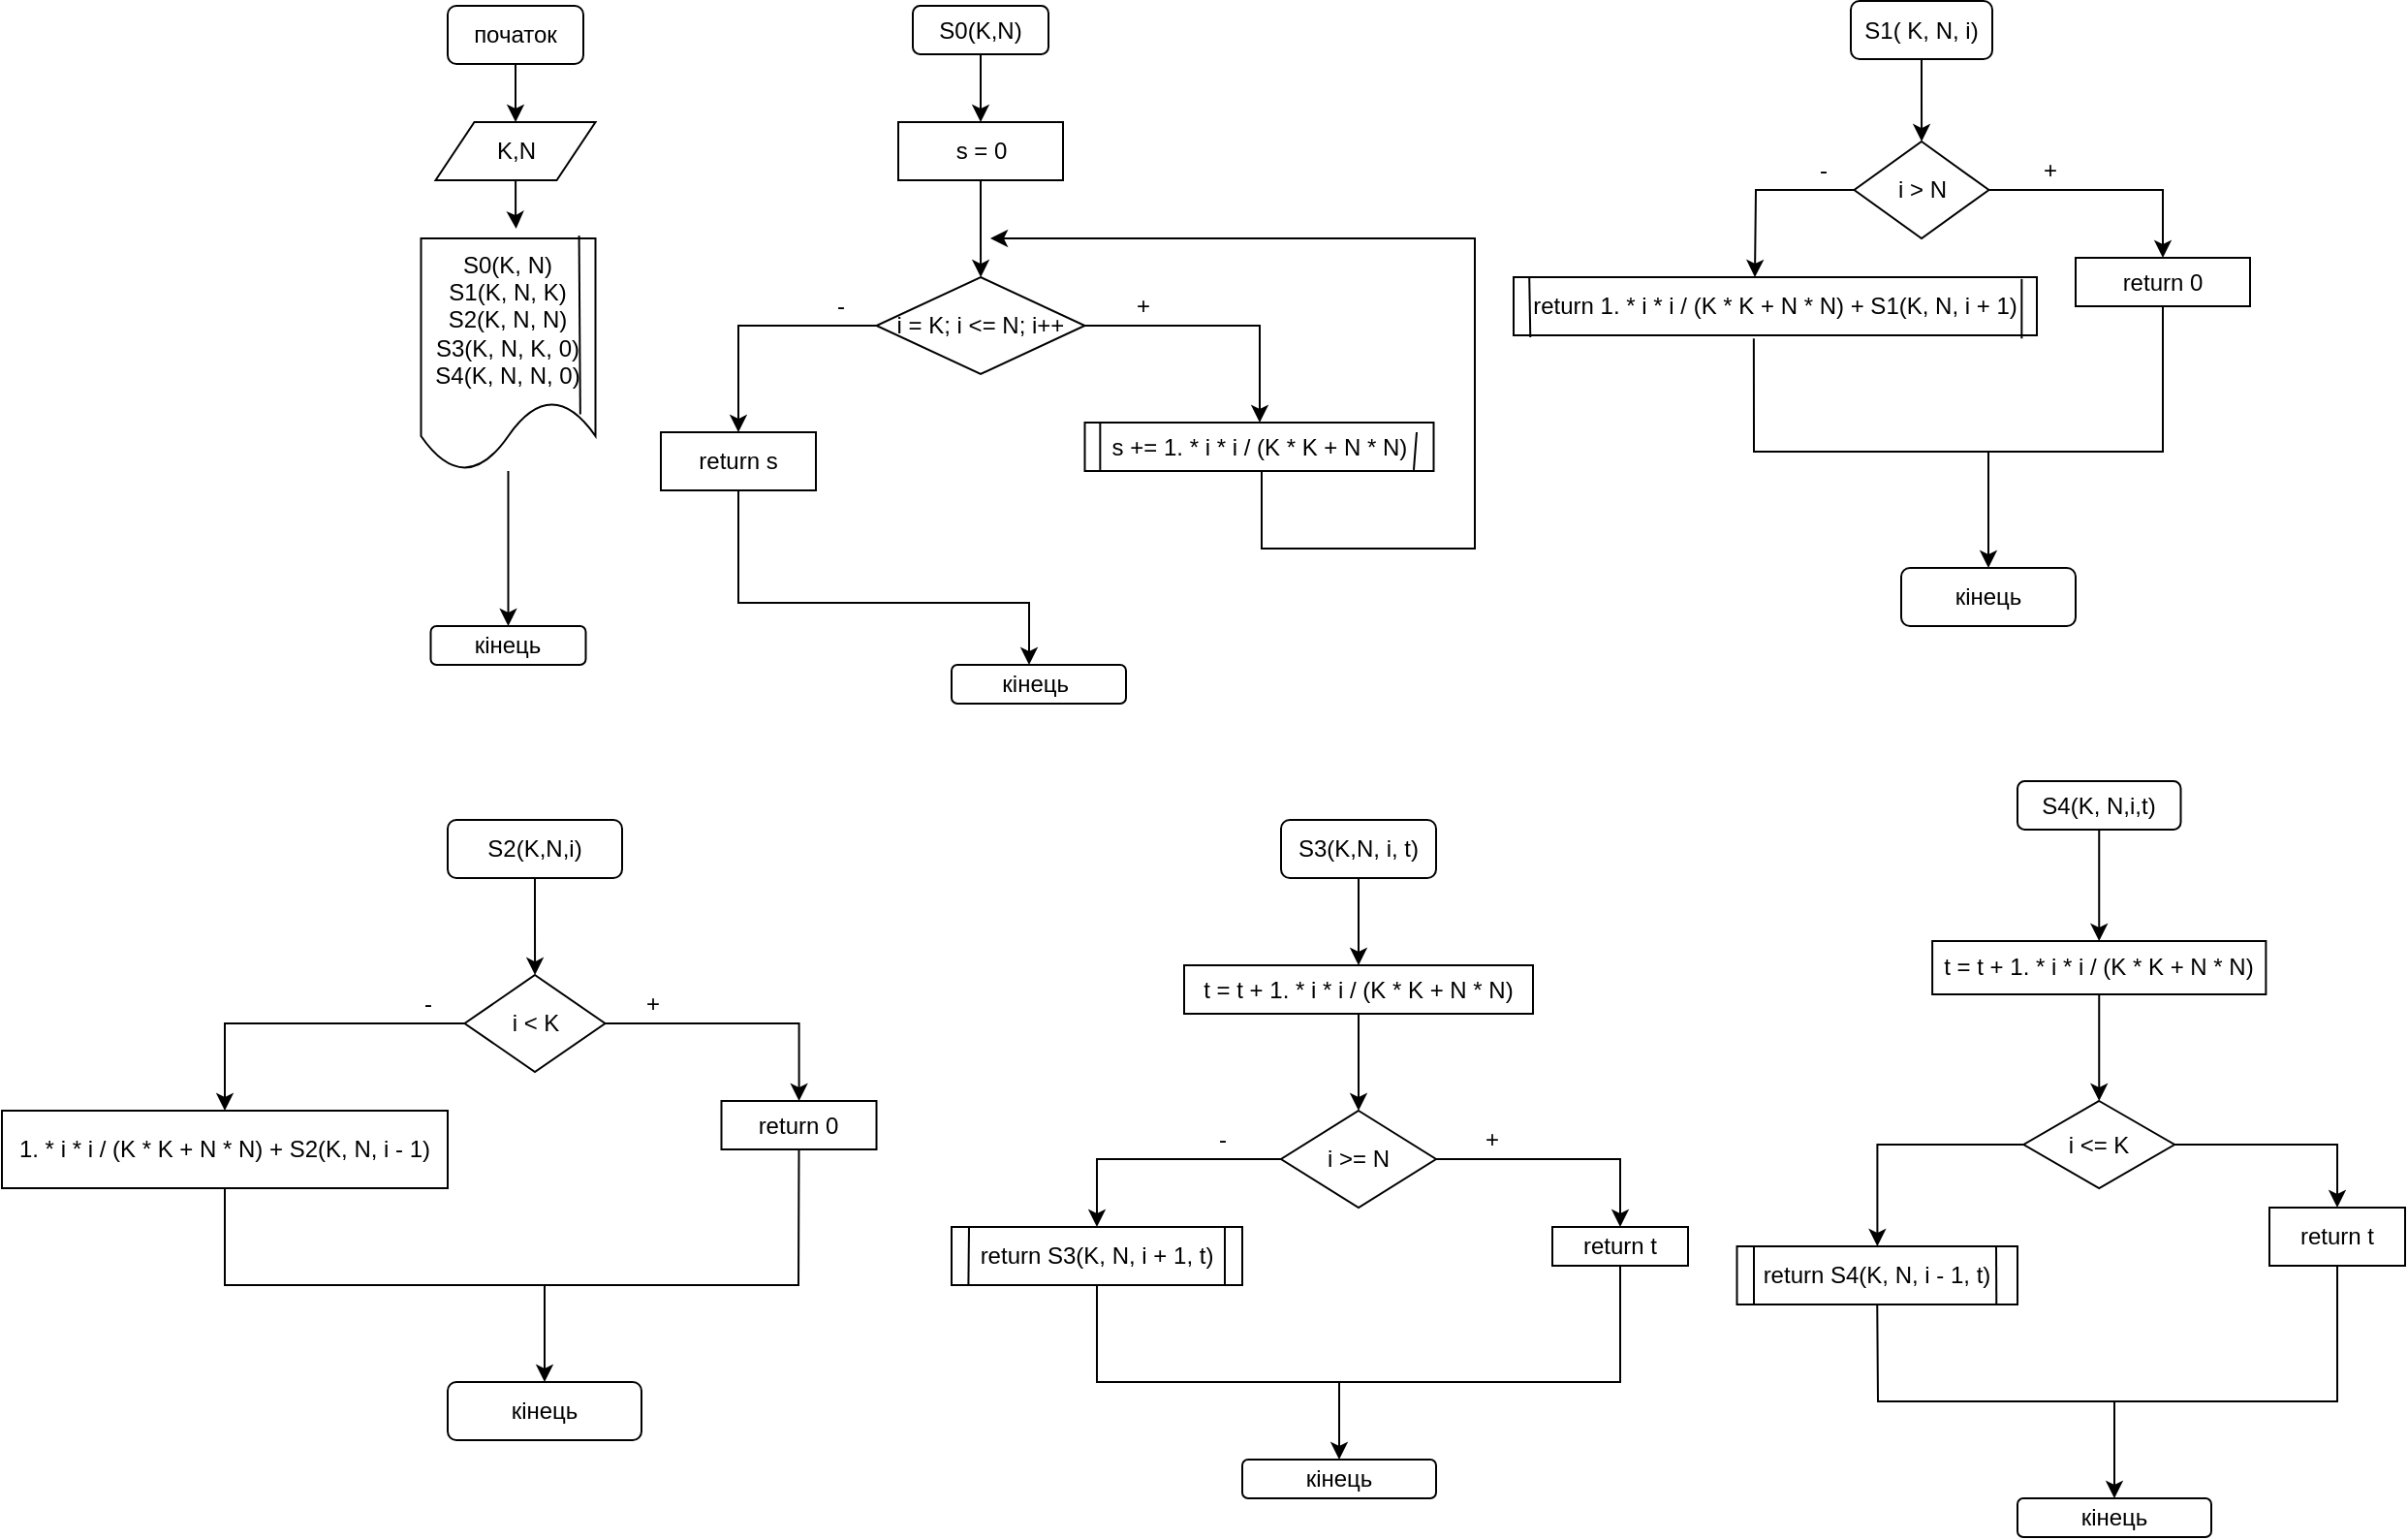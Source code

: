 <mxfile version="20.7.4" type="github" pages="3">
  <diagram id="E4SFxXtjsCR0uw2tz9by" name="Страница 1">
    <mxGraphModel dx="1570" dy="398" grid="1" gridSize="10" guides="1" tooltips="1" connect="1" arrows="1" fold="1" page="1" pageScale="1" pageWidth="827" pageHeight="1169" math="0" shadow="0">
      <root>
        <mxCell id="0" />
        <mxCell id="1" parent="0" />
        <mxCell id="hlvaKTbsxMdcqmve-DjB-3" style="edgeStyle=orthogonalEdgeStyle;rounded=0;orthogonalLoop=1;jettySize=auto;html=1;" edge="1" parent="1" source="hlvaKTbsxMdcqmve-DjB-1" target="hlvaKTbsxMdcqmve-DjB-4">
          <mxGeometry relative="1" as="geometry">
            <mxPoint x="65" y="85" as="targetPoint" />
          </mxGeometry>
        </mxCell>
        <mxCell id="hlvaKTbsxMdcqmve-DjB-1" value="початок" style="rounded=1;whiteSpace=wrap;html=1;fillColor=#FFFFFF;" vertex="1" parent="1">
          <mxGeometry x="30" y="20" width="70" height="30" as="geometry" />
        </mxCell>
        <mxCell id="hlvaKTbsxMdcqmve-DjB-6" style="edgeStyle=orthogonalEdgeStyle;rounded=0;orthogonalLoop=1;jettySize=auto;html=1;" edge="1" parent="1" source="hlvaKTbsxMdcqmve-DjB-4">
          <mxGeometry relative="1" as="geometry">
            <mxPoint x="65.3" y="135" as="targetPoint" />
          </mxGeometry>
        </mxCell>
        <mxCell id="hlvaKTbsxMdcqmve-DjB-4" value="K,N" style="shape=parallelogram;perimeter=parallelogramPerimeter;whiteSpace=wrap;html=1;fixedSize=1;fillColor=#FFFFFF;" vertex="1" parent="1">
          <mxGeometry x="23.75" y="80" width="82.5" height="30" as="geometry" />
        </mxCell>
        <mxCell id="ICrf1eRvD6zCOD1lZg-9-8" style="edgeStyle=orthogonalEdgeStyle;rounded=0;orthogonalLoop=1;jettySize=auto;html=1;" edge="1" parent="1" source="ICrf1eRvD6zCOD1lZg-9-2" target="ICrf1eRvD6zCOD1lZg-9-9">
          <mxGeometry relative="1" as="geometry">
            <mxPoint x="61" y="320" as="targetPoint" />
          </mxGeometry>
        </mxCell>
        <mxCell id="ICrf1eRvD6zCOD1lZg-9-2" value="S0(K, N)&lt;br&gt;S1(K, N, K)&lt;br&gt;S2(K, N, N)&lt;br&gt;S3(K, N, K, 0)&lt;br&gt;S4(K, N, N, 0)" style="shape=document;whiteSpace=wrap;html=1;boundedLbl=1;fillColor=#FFFFFF;" vertex="1" parent="1">
          <mxGeometry x="16.25" y="140" width="90" height="120" as="geometry" />
        </mxCell>
        <mxCell id="ICrf1eRvD6zCOD1lZg-9-3" value="" style="endArrow=none;html=1;rounded=0;entryX=0.906;entryY=-0.012;entryDx=0;entryDy=0;entryPerimeter=0;exitX=0.913;exitY=0.756;exitDx=0;exitDy=0;exitPerimeter=0;" edge="1" parent="1" source="ICrf1eRvD6zCOD1lZg-9-2" target="ICrf1eRvD6zCOD1lZg-9-2">
          <mxGeometry width="50" height="50" relative="1" as="geometry">
            <mxPoint x="230" y="190" as="sourcePoint" />
            <mxPoint x="280" y="140" as="targetPoint" />
          </mxGeometry>
        </mxCell>
        <mxCell id="ICrf1eRvD6zCOD1lZg-9-9" value="кінець" style="rounded=1;whiteSpace=wrap;html=1;fillColor=#FFFFFF;" vertex="1" parent="1">
          <mxGeometry x="21.25" y="340" width="80" height="20" as="geometry" />
        </mxCell>
        <mxCell id="ICrf1eRvD6zCOD1lZg-9-12" style="edgeStyle=orthogonalEdgeStyle;rounded=0;orthogonalLoop=1;jettySize=auto;html=1;" edge="1" parent="1" source="ICrf1eRvD6zCOD1lZg-9-10" target="ICrf1eRvD6zCOD1lZg-9-13">
          <mxGeometry relative="1" as="geometry">
            <mxPoint x="305" y="88" as="targetPoint" />
          </mxGeometry>
        </mxCell>
        <mxCell id="ICrf1eRvD6zCOD1lZg-9-10" value="S0(K,N)" style="rounded=1;whiteSpace=wrap;html=1;fillColor=#FFFFFF;" vertex="1" parent="1">
          <mxGeometry x="270" y="20" width="70" height="25" as="geometry" />
        </mxCell>
        <mxCell id="ICrf1eRvD6zCOD1lZg-9-15" style="edgeStyle=orthogonalEdgeStyle;rounded=0;orthogonalLoop=1;jettySize=auto;html=1;" edge="1" parent="1" source="ICrf1eRvD6zCOD1lZg-9-13" target="ICrf1eRvD6zCOD1lZg-9-16">
          <mxGeometry relative="1" as="geometry">
            <mxPoint x="305.5" y="155" as="targetPoint" />
          </mxGeometry>
        </mxCell>
        <mxCell id="ICrf1eRvD6zCOD1lZg-9-13" value="s = 0" style="rounded=0;whiteSpace=wrap;html=1;fillColor=#FFFFFF;" vertex="1" parent="1">
          <mxGeometry x="262.5" y="80" width="85" height="30" as="geometry" />
        </mxCell>
        <mxCell id="ICrf1eRvD6zCOD1lZg-9-18" style="edgeStyle=orthogonalEdgeStyle;rounded=0;orthogonalLoop=1;jettySize=auto;html=1;" edge="1" parent="1" source="ICrf1eRvD6zCOD1lZg-9-16" target="ICrf1eRvD6zCOD1lZg-9-22">
          <mxGeometry relative="1" as="geometry">
            <mxPoint x="480" y="210" as="targetPoint" />
            <Array as="points">
              <mxPoint x="449" y="185" />
            </Array>
          </mxGeometry>
        </mxCell>
        <mxCell id="ICrf1eRvD6zCOD1lZg-9-20" style="edgeStyle=orthogonalEdgeStyle;rounded=0;orthogonalLoop=1;jettySize=auto;html=1;" edge="1" parent="1" source="ICrf1eRvD6zCOD1lZg-9-16" target="ICrf1eRvD6zCOD1lZg-9-21">
          <mxGeometry relative="1" as="geometry">
            <mxPoint x="179.8" y="225.023" as="targetPoint" />
          </mxGeometry>
        </mxCell>
        <mxCell id="ICrf1eRvD6zCOD1lZg-9-16" value="i = K; i &amp;lt;= N; i++" style="rhombus;whiteSpace=wrap;html=1;fillColor=#FFFFFF;" vertex="1" parent="1">
          <mxGeometry x="251.25" y="160" width="107.5" height="50" as="geometry" />
        </mxCell>
        <mxCell id="ICrf1eRvD6zCOD1lZg-9-26" style="edgeStyle=orthogonalEdgeStyle;rounded=0;orthogonalLoop=1;jettySize=auto;html=1;" edge="1" parent="1" source="ICrf1eRvD6zCOD1lZg-9-21" target="ICrf1eRvD6zCOD1lZg-9-29">
          <mxGeometry relative="1" as="geometry">
            <mxPoint x="330" y="370" as="targetPoint" />
            <Array as="points">
              <mxPoint x="180" y="328" />
              <mxPoint x="330" y="328" />
            </Array>
          </mxGeometry>
        </mxCell>
        <mxCell id="ICrf1eRvD6zCOD1lZg-9-21" value="return s" style="rounded=0;whiteSpace=wrap;html=1;fillColor=#FFFFFF;" vertex="1" parent="1">
          <mxGeometry x="140" y="240" width="80" height="30" as="geometry" />
        </mxCell>
        <mxCell id="ICrf1eRvD6zCOD1lZg-9-24" style="edgeStyle=orthogonalEdgeStyle;rounded=0;orthogonalLoop=1;jettySize=auto;html=1;" edge="1" parent="1" source="ICrf1eRvD6zCOD1lZg-9-22">
          <mxGeometry relative="1" as="geometry">
            <mxPoint x="310" y="140" as="targetPoint" />
            <Array as="points">
              <mxPoint x="450" y="300" />
              <mxPoint x="560" y="300" />
              <mxPoint x="560" y="140" />
            </Array>
          </mxGeometry>
        </mxCell>
        <mxCell id="ICrf1eRvD6zCOD1lZg-9-22" value="s += 1. * i * i / (K * K + N * N)" style="rounded=0;whiteSpace=wrap;html=1;fillColor=#FFFFFF;" vertex="1" parent="1">
          <mxGeometry x="358.75" y="235" width="180" height="25" as="geometry" />
        </mxCell>
        <mxCell id="ICrf1eRvD6zCOD1lZg-9-27" value="+" style="text;html=1;strokeColor=none;fillColor=none;align=center;verticalAlign=middle;whiteSpace=wrap;rounded=0;" vertex="1" parent="1">
          <mxGeometry x="359" y="160" width="60" height="30" as="geometry" />
        </mxCell>
        <mxCell id="ICrf1eRvD6zCOD1lZg-9-28" value="-" style="text;html=1;strokeColor=none;fillColor=none;align=center;verticalAlign=middle;whiteSpace=wrap;rounded=0;" vertex="1" parent="1">
          <mxGeometry x="203" y="160" width="60" height="30" as="geometry" />
        </mxCell>
        <mxCell id="ICrf1eRvD6zCOD1lZg-9-29" value="кінець&amp;nbsp;" style="rounded=1;whiteSpace=wrap;html=1;fillColor=#FFFFFF;" vertex="1" parent="1">
          <mxGeometry x="290" y="360" width="90" height="20" as="geometry" />
        </mxCell>
        <mxCell id="ICrf1eRvD6zCOD1lZg-9-32" style="edgeStyle=orthogonalEdgeStyle;rounded=0;orthogonalLoop=1;jettySize=auto;html=1;" edge="1" parent="1" source="ICrf1eRvD6zCOD1lZg-9-30" target="ICrf1eRvD6zCOD1lZg-9-33">
          <mxGeometry relative="1" as="geometry">
            <mxPoint x="790.5" y="85" as="targetPoint" />
          </mxGeometry>
        </mxCell>
        <mxCell id="ICrf1eRvD6zCOD1lZg-9-30" value="S1( K, N, i)" style="rounded=1;whiteSpace=wrap;html=1;fillColor=#FFFFFF;" vertex="1" parent="1">
          <mxGeometry x="754" y="17.5" width="73" height="30" as="geometry" />
        </mxCell>
        <mxCell id="ICrf1eRvD6zCOD1lZg-9-35" style="edgeStyle=orthogonalEdgeStyle;rounded=0;orthogonalLoop=1;jettySize=auto;html=1;" edge="1" parent="1" source="ICrf1eRvD6zCOD1lZg-9-33" target="ICrf1eRvD6zCOD1lZg-9-36">
          <mxGeometry relative="1" as="geometry">
            <mxPoint x="909.8" y="145.036" as="targetPoint" />
          </mxGeometry>
        </mxCell>
        <mxCell id="ICrf1eRvD6zCOD1lZg-9-39" style="edgeStyle=orthogonalEdgeStyle;rounded=0;orthogonalLoop=1;jettySize=auto;html=1;" edge="1" parent="1" source="ICrf1eRvD6zCOD1lZg-9-33">
          <mxGeometry relative="1" as="geometry">
            <mxPoint x="704.5" y="160" as="targetPoint" />
          </mxGeometry>
        </mxCell>
        <mxCell id="ICrf1eRvD6zCOD1lZg-9-33" value="i &amp;gt; N" style="rhombus;whiteSpace=wrap;html=1;fillColor=#FFFFFF;" vertex="1" parent="1">
          <mxGeometry x="755.75" y="90" width="69.5" height="50" as="geometry" />
        </mxCell>
        <mxCell id="ICrf1eRvD6zCOD1lZg-9-36" value="return 0" style="rounded=0;whiteSpace=wrap;html=1;fillColor=#FFFFFF;" vertex="1" parent="1">
          <mxGeometry x="870" y="150" width="90" height="25" as="geometry" />
        </mxCell>
        <mxCell id="ICrf1eRvD6zCOD1lZg-9-37" value="+" style="text;html=1;strokeColor=none;fillColor=none;align=center;verticalAlign=middle;whiteSpace=wrap;rounded=0;" vertex="1" parent="1">
          <mxGeometry x="827" y="90" width="60" height="30" as="geometry" />
        </mxCell>
        <mxCell id="ICrf1eRvD6zCOD1lZg-9-40" value="" style="endArrow=none;html=1;rounded=0;exitX=0.044;exitY=0.979;exitDx=0;exitDy=0;exitPerimeter=0;entryX=0.044;entryY=-0.019;entryDx=0;entryDy=0;entryPerimeter=0;" edge="1" parent="1" source="ICrf1eRvD6zCOD1lZg-9-22" target="ICrf1eRvD6zCOD1lZg-9-22">
          <mxGeometry width="50" height="50" relative="1" as="geometry">
            <mxPoint x="380" y="240" as="sourcePoint" />
            <mxPoint x="430" y="190" as="targetPoint" />
          </mxGeometry>
        </mxCell>
        <mxCell id="ICrf1eRvD6zCOD1lZg-9-41" value="" style="endArrow=none;html=1;rounded=0;exitX=0.943;exitY=0.979;exitDx=0;exitDy=0;exitPerimeter=0;" edge="1" parent="1" source="ICrf1eRvD6zCOD1lZg-9-22">
          <mxGeometry width="50" height="50" relative="1" as="geometry">
            <mxPoint x="380" y="240" as="sourcePoint" />
            <mxPoint x="530" y="240" as="targetPoint" />
          </mxGeometry>
        </mxCell>
        <mxCell id="ICrf1eRvD6zCOD1lZg-9-42" value="return 1. * i * i / (K * K + N * N) + S1(K, N, i + 1)" style="rounded=0;whiteSpace=wrap;html=1;fillColor=#FFFFFF;" vertex="1" parent="1">
          <mxGeometry x="580" y="160" width="270" height="30" as="geometry" />
        </mxCell>
        <mxCell id="ICrf1eRvD6zCOD1lZg-9-43" value="" style="endArrow=none;html=1;rounded=0;entryX=0.971;entryY=0.031;entryDx=0;entryDy=0;entryPerimeter=0;exitX=0.971;exitY=1.055;exitDx=0;exitDy=0;exitPerimeter=0;" edge="1" parent="1" source="ICrf1eRvD6zCOD1lZg-9-42" target="ICrf1eRvD6zCOD1lZg-9-42">
          <mxGeometry width="50" height="50" relative="1" as="geometry">
            <mxPoint x="820" y="230" as="sourcePoint" />
            <mxPoint x="870" y="180" as="targetPoint" />
          </mxGeometry>
        </mxCell>
        <mxCell id="ICrf1eRvD6zCOD1lZg-9-44" value="" style="endArrow=none;html=1;rounded=0;entryX=0.032;entryY=1.033;entryDx=0;entryDy=0;entryPerimeter=0;exitX=0.03;exitY=-0.012;exitDx=0;exitDy=0;exitPerimeter=0;" edge="1" parent="1" source="ICrf1eRvD6zCOD1lZg-9-42" target="ICrf1eRvD6zCOD1lZg-9-42">
          <mxGeometry width="50" height="50" relative="1" as="geometry">
            <mxPoint x="820" y="230" as="sourcePoint" />
            <mxPoint x="870" y="180" as="targetPoint" />
          </mxGeometry>
        </mxCell>
        <mxCell id="ICrf1eRvD6zCOD1lZg-9-45" value="-" style="text;html=1;strokeColor=none;fillColor=none;align=center;verticalAlign=middle;whiteSpace=wrap;rounded=0;" vertex="1" parent="1">
          <mxGeometry x="710" y="90" width="60" height="30" as="geometry" />
        </mxCell>
        <mxCell id="ICrf1eRvD6zCOD1lZg-9-48" value="" style="endArrow=none;html=1;rounded=0;exitX=0.459;exitY=1.055;exitDx=0;exitDy=0;exitPerimeter=0;entryX=0.5;entryY=1;entryDx=0;entryDy=0;" edge="1" parent="1" source="ICrf1eRvD6zCOD1lZg-9-42" target="ICrf1eRvD6zCOD1lZg-9-36">
          <mxGeometry width="50" height="50" relative="1" as="geometry">
            <mxPoint x="820" y="230" as="sourcePoint" />
            <mxPoint x="870" y="180" as="targetPoint" />
            <Array as="points">
              <mxPoint x="704" y="250" />
              <mxPoint x="915" y="250" />
            </Array>
          </mxGeometry>
        </mxCell>
        <mxCell id="ICrf1eRvD6zCOD1lZg-9-49" value="" style="endArrow=classic;html=1;rounded=0;" edge="1" parent="1" target="ICrf1eRvD6zCOD1lZg-9-50">
          <mxGeometry width="50" height="50" relative="1" as="geometry">
            <mxPoint x="825" y="250" as="sourcePoint" />
            <mxPoint x="810" y="290" as="targetPoint" />
          </mxGeometry>
        </mxCell>
        <mxCell id="ICrf1eRvD6zCOD1lZg-9-50" value="кінець" style="rounded=1;whiteSpace=wrap;html=1;fillColor=#FFFFFF;" vertex="1" parent="1">
          <mxGeometry x="780" y="310" width="90" height="30" as="geometry" />
        </mxCell>
        <mxCell id="ICrf1eRvD6zCOD1lZg-9-51" style="edgeStyle=orthogonalEdgeStyle;rounded=0;orthogonalLoop=1;jettySize=auto;html=1;exitX=0.5;exitY=1;exitDx=0;exitDy=0;" edge="1" parent="1" source="ICrf1eRvD6zCOD1lZg-9-50" target="ICrf1eRvD6zCOD1lZg-9-50">
          <mxGeometry relative="1" as="geometry" />
        </mxCell>
        <mxCell id="ICrf1eRvD6zCOD1lZg-9-54" style="edgeStyle=orthogonalEdgeStyle;rounded=0;orthogonalLoop=1;jettySize=auto;html=1;" edge="1" parent="1" source="ICrf1eRvD6zCOD1lZg-9-52" target="ICrf1eRvD6zCOD1lZg-9-56">
          <mxGeometry relative="1" as="geometry">
            <mxPoint x="75" y="525" as="targetPoint" />
          </mxGeometry>
        </mxCell>
        <mxCell id="ICrf1eRvD6zCOD1lZg-9-52" value="S2(K,N,i)" style="rounded=1;whiteSpace=wrap;html=1;fillColor=#FFFFFF;" vertex="1" parent="1">
          <mxGeometry x="30" y="440" width="90" height="30" as="geometry" />
        </mxCell>
        <mxCell id="ICrf1eRvD6zCOD1lZg-9-58" style="edgeStyle=orthogonalEdgeStyle;rounded=0;orthogonalLoop=1;jettySize=auto;html=1;" edge="1" parent="1" source="ICrf1eRvD6zCOD1lZg-9-56" target="ICrf1eRvD6zCOD1lZg-9-59">
          <mxGeometry relative="1" as="geometry">
            <mxPoint x="215.1" y="590.069" as="targetPoint" />
          </mxGeometry>
        </mxCell>
        <mxCell id="ICrf1eRvD6zCOD1lZg-9-62" style="edgeStyle=orthogonalEdgeStyle;rounded=0;orthogonalLoop=1;jettySize=auto;html=1;" edge="1" parent="1" source="ICrf1eRvD6zCOD1lZg-9-56" target="ICrf1eRvD6zCOD1lZg-9-63">
          <mxGeometry relative="1" as="geometry">
            <mxPoint x="-3.5" y="590" as="targetPoint" />
          </mxGeometry>
        </mxCell>
        <mxCell id="ICrf1eRvD6zCOD1lZg-9-56" value="i &amp;lt; K" style="rhombus;whiteSpace=wrap;html=1;fillColor=#FFFFFF;" vertex="1" parent="1">
          <mxGeometry x="38.75" y="520" width="72.5" height="50" as="geometry" />
        </mxCell>
        <mxCell id="ICrf1eRvD6zCOD1lZg-9-59" value="return 0" style="rounded=0;whiteSpace=wrap;html=1;fillColor=#FFFFFF;" vertex="1" parent="1">
          <mxGeometry x="171.25" y="585" width="80" height="25" as="geometry" />
        </mxCell>
        <mxCell id="ICrf1eRvD6zCOD1lZg-9-60" value="+" style="text;html=1;strokeColor=none;fillColor=none;align=center;verticalAlign=middle;whiteSpace=wrap;rounded=0;" vertex="1" parent="1">
          <mxGeometry x="106" y="520" width="60" height="30" as="geometry" />
        </mxCell>
        <mxCell id="ICrf1eRvD6zCOD1lZg-9-63" value="1. * i * i / (K * K + N * N) + S2(K, N, i - 1)" style="rounded=0;whiteSpace=wrap;html=1;fillColor=#FFFFFF;" vertex="1" parent="1">
          <mxGeometry x="-200" y="590" width="230" height="40" as="geometry" />
        </mxCell>
        <mxCell id="ICrf1eRvD6zCOD1lZg-9-64" value="-" style="text;html=1;strokeColor=none;fillColor=none;align=center;verticalAlign=middle;whiteSpace=wrap;rounded=0;" vertex="1" parent="1">
          <mxGeometry x="-10" y="520" width="60" height="30" as="geometry" />
        </mxCell>
        <mxCell id="ICrf1eRvD6zCOD1lZg-9-68" value="" style="endArrow=none;html=1;rounded=0;exitX=0.5;exitY=1;exitDx=0;exitDy=0;entryX=0.5;entryY=1;entryDx=0;entryDy=0;" edge="1" parent="1" source="ICrf1eRvD6zCOD1lZg-9-63" target="ICrf1eRvD6zCOD1lZg-9-59">
          <mxGeometry width="50" height="50" relative="1" as="geometry">
            <mxPoint y="670" as="sourcePoint" />
            <mxPoint x="50" y="620" as="targetPoint" />
            <Array as="points">
              <mxPoint x="-85" y="680" />
              <mxPoint x="211" y="680" />
            </Array>
          </mxGeometry>
        </mxCell>
        <mxCell id="ICrf1eRvD6zCOD1lZg-9-69" value="" style="endArrow=classic;html=1;rounded=0;" edge="1" parent="1" target="ICrf1eRvD6zCOD1lZg-9-70">
          <mxGeometry width="50" height="50" relative="1" as="geometry">
            <mxPoint x="80" y="680" as="sourcePoint" />
            <mxPoint x="80" y="730" as="targetPoint" />
          </mxGeometry>
        </mxCell>
        <mxCell id="ICrf1eRvD6zCOD1lZg-9-70" value="кінець" style="rounded=1;whiteSpace=wrap;html=1;fillColor=#FFFFFF;" vertex="1" parent="1">
          <mxGeometry x="30" y="730" width="100" height="30" as="geometry" />
        </mxCell>
        <mxCell id="ICrf1eRvD6zCOD1lZg-9-74" style="edgeStyle=orthogonalEdgeStyle;rounded=0;orthogonalLoop=1;jettySize=auto;html=1;" edge="1" parent="1" source="ICrf1eRvD6zCOD1lZg-9-71" target="ICrf1eRvD6zCOD1lZg-9-75">
          <mxGeometry relative="1" as="geometry">
            <mxPoint x="500" y="495" as="targetPoint" />
          </mxGeometry>
        </mxCell>
        <mxCell id="ICrf1eRvD6zCOD1lZg-9-71" value="S3(K,N, i, t)" style="rounded=1;whiteSpace=wrap;html=1;fillColor=#FFFFFF;" vertex="1" parent="1">
          <mxGeometry x="460" y="440" width="80" height="30" as="geometry" />
        </mxCell>
        <mxCell id="ICrf1eRvD6zCOD1lZg-9-77" style="edgeStyle=orthogonalEdgeStyle;rounded=0;orthogonalLoop=1;jettySize=auto;html=1;" edge="1" parent="1" source="ICrf1eRvD6zCOD1lZg-9-75" target="ICrf1eRvD6zCOD1lZg-9-78">
          <mxGeometry relative="1" as="geometry">
            <mxPoint x="500" y="593" as="targetPoint" />
          </mxGeometry>
        </mxCell>
        <mxCell id="ICrf1eRvD6zCOD1lZg-9-75" value="t = t + 1. * i * i / (K * K + N * N)" style="rounded=0;whiteSpace=wrap;html=1;fillColor=#FFFFFF;" vertex="1" parent="1">
          <mxGeometry x="410" y="515" width="180" height="25" as="geometry" />
        </mxCell>
        <mxCell id="ICrf1eRvD6zCOD1lZg-9-80" style="edgeStyle=orthogonalEdgeStyle;rounded=0;orthogonalLoop=1;jettySize=auto;html=1;" edge="1" parent="1" source="ICrf1eRvD6zCOD1lZg-9-78" target="ICrf1eRvD6zCOD1lZg-9-81">
          <mxGeometry relative="1" as="geometry">
            <mxPoint x="630" y="660" as="targetPoint" />
          </mxGeometry>
        </mxCell>
        <mxCell id="ICrf1eRvD6zCOD1lZg-9-84" style="edgeStyle=orthogonalEdgeStyle;rounded=0;orthogonalLoop=1;jettySize=auto;html=1;" edge="1" parent="1" source="ICrf1eRvD6zCOD1lZg-9-78" target="ICrf1eRvD6zCOD1lZg-9-85">
          <mxGeometry relative="1" as="geometry">
            <mxPoint x="400" y="660" as="targetPoint" />
          </mxGeometry>
        </mxCell>
        <mxCell id="ICrf1eRvD6zCOD1lZg-9-78" value="i &amp;gt;= N" style="rhombus;whiteSpace=wrap;html=1;fillColor=#FFFFFF;" vertex="1" parent="1">
          <mxGeometry x="460" y="590" width="80" height="50" as="geometry" />
        </mxCell>
        <mxCell id="ICrf1eRvD6zCOD1lZg-9-81" value="return t" style="rounded=0;whiteSpace=wrap;html=1;fillColor=#FFFFFF;" vertex="1" parent="1">
          <mxGeometry x="600" y="650" width="70" height="20" as="geometry" />
        </mxCell>
        <mxCell id="ICrf1eRvD6zCOD1lZg-9-82" value="+" style="text;html=1;strokeColor=none;fillColor=none;align=center;verticalAlign=middle;whiteSpace=wrap;rounded=0;" vertex="1" parent="1">
          <mxGeometry x="538.75" y="590" width="60" height="30" as="geometry" />
        </mxCell>
        <mxCell id="ICrf1eRvD6zCOD1lZg-9-85" value="return S3(K, N, i + 1, t)" style="rounded=0;whiteSpace=wrap;html=1;fillColor=#FFFFFF;" vertex="1" parent="1">
          <mxGeometry x="290" y="650" width="150" height="30" as="geometry" />
        </mxCell>
        <mxCell id="ICrf1eRvD6zCOD1lZg-9-86" value="" style="endArrow=none;html=1;rounded=0;" edge="1" parent="1">
          <mxGeometry width="50" height="50" relative="1" as="geometry">
            <mxPoint x="431" y="680" as="sourcePoint" />
            <mxPoint x="431" y="650" as="targetPoint" />
          </mxGeometry>
        </mxCell>
        <mxCell id="ICrf1eRvD6zCOD1lZg-9-87" value="" style="endArrow=none;html=1;rounded=0;exitX=0.058;exitY=0.999;exitDx=0;exitDy=0;exitPerimeter=0;" edge="1" parent="1" source="ICrf1eRvD6zCOD1lZg-9-85">
          <mxGeometry width="50" height="50" relative="1" as="geometry">
            <mxPoint x="450" y="690" as="sourcePoint" />
            <mxPoint x="299" y="650" as="targetPoint" />
          </mxGeometry>
        </mxCell>
        <mxCell id="ICrf1eRvD6zCOD1lZg-9-88" value="-" style="text;html=1;strokeColor=none;fillColor=none;align=center;verticalAlign=middle;whiteSpace=wrap;rounded=0;" vertex="1" parent="1">
          <mxGeometry x="400" y="590" width="60" height="30" as="geometry" />
        </mxCell>
        <mxCell id="ICrf1eRvD6zCOD1lZg-9-89" value="" style="endArrow=none;html=1;rounded=0;exitX=0.5;exitY=1;exitDx=0;exitDy=0;entryX=0.5;entryY=1;entryDx=0;entryDy=0;" edge="1" parent="1" source="ICrf1eRvD6zCOD1lZg-9-85" target="ICrf1eRvD6zCOD1lZg-9-81">
          <mxGeometry width="50" height="50" relative="1" as="geometry">
            <mxPoint x="450" y="690" as="sourcePoint" />
            <mxPoint x="500" y="640" as="targetPoint" />
            <Array as="points">
              <mxPoint x="365" y="730" />
              <mxPoint x="635" y="730" />
            </Array>
          </mxGeometry>
        </mxCell>
        <mxCell id="ICrf1eRvD6zCOD1lZg-9-90" value="" style="endArrow=classic;html=1;rounded=0;" edge="1" parent="1" target="ICrf1eRvD6zCOD1lZg-9-91">
          <mxGeometry width="50" height="50" relative="1" as="geometry">
            <mxPoint x="490" y="730" as="sourcePoint" />
            <mxPoint x="490" y="800" as="targetPoint" />
          </mxGeometry>
        </mxCell>
        <mxCell id="ICrf1eRvD6zCOD1lZg-9-91" value="кінець" style="rounded=1;whiteSpace=wrap;html=1;fillColor=#FFFFFF;" vertex="1" parent="1">
          <mxGeometry x="440" y="770" width="100" height="20" as="geometry" />
        </mxCell>
        <mxCell id="ICrf1eRvD6zCOD1lZg-9-94" style="edgeStyle=orthogonalEdgeStyle;rounded=0;orthogonalLoop=1;jettySize=auto;html=1;" edge="1" parent="1" source="ICrf1eRvD6zCOD1lZg-9-92" target="ICrf1eRvD6zCOD1lZg-9-95">
          <mxGeometry relative="1" as="geometry">
            <mxPoint x="882.2" y="478" as="targetPoint" />
          </mxGeometry>
        </mxCell>
        <mxCell id="ICrf1eRvD6zCOD1lZg-9-92" value="S4(K, N,i,t)" style="rounded=1;whiteSpace=wrap;html=1;fillColor=#FFFFFF;" vertex="1" parent="1">
          <mxGeometry x="840" y="420" width="84.25" height="25" as="geometry" />
        </mxCell>
        <mxCell id="ICrf1eRvD6zCOD1lZg-9-97" style="edgeStyle=orthogonalEdgeStyle;rounded=0;orthogonalLoop=1;jettySize=auto;html=1;" edge="1" parent="1" source="ICrf1eRvD6zCOD1lZg-9-95" target="ICrf1eRvD6zCOD1lZg-9-98">
          <mxGeometry relative="1" as="geometry">
            <mxPoint x="882.1" y="566" as="targetPoint" />
          </mxGeometry>
        </mxCell>
        <mxCell id="ICrf1eRvD6zCOD1lZg-9-95" value="t = t + 1. * i * i / (K * K + N * N)" style="rounded=0;whiteSpace=wrap;html=1;fillColor=#FFFFFF;" vertex="1" parent="1">
          <mxGeometry x="796.06" y="502.5" width="172.13" height="27.5" as="geometry" />
        </mxCell>
        <mxCell id="ICrf1eRvD6zCOD1lZg-9-100" style="edgeStyle=orthogonalEdgeStyle;rounded=0;orthogonalLoop=1;jettySize=auto;html=1;" edge="1" parent="1" source="ICrf1eRvD6zCOD1lZg-9-98" target="ICrf1eRvD6zCOD1lZg-9-101">
          <mxGeometry relative="1" as="geometry">
            <mxPoint x="1001" y="640.5" as="targetPoint" />
          </mxGeometry>
        </mxCell>
        <mxCell id="ICrf1eRvD6zCOD1lZg-9-103" style="edgeStyle=orthogonalEdgeStyle;rounded=0;orthogonalLoop=1;jettySize=auto;html=1;" edge="1" parent="1" source="ICrf1eRvD6zCOD1lZg-9-98" target="ICrf1eRvD6zCOD1lZg-9-104">
          <mxGeometry relative="1" as="geometry">
            <mxPoint x="740" y="648.038" as="targetPoint" />
          </mxGeometry>
        </mxCell>
        <mxCell id="ICrf1eRvD6zCOD1lZg-9-98" value="i &amp;lt;= K" style="rhombus;whiteSpace=wrap;html=1;fillColor=#FFFFFF;" vertex="1" parent="1">
          <mxGeometry x="843.19" y="585" width="77.87" height="45" as="geometry" />
        </mxCell>
        <mxCell id="ICrf1eRvD6zCOD1lZg-9-101" value="return t" style="rounded=0;whiteSpace=wrap;html=1;fillColor=#FFFFFF;" vertex="1" parent="1">
          <mxGeometry x="970" y="640" width="70" height="30" as="geometry" />
        </mxCell>
        <mxCell id="ICrf1eRvD6zCOD1lZg-9-104" value="return S4(K, N, i - 1, t)" style="rounded=0;whiteSpace=wrap;html=1;fillColor=#FFFFFF;" vertex="1" parent="1">
          <mxGeometry x="695.25" y="660" width="144.75" height="30" as="geometry" />
        </mxCell>
        <mxCell id="ICrf1eRvD6zCOD1lZg-9-105" value="" style="endArrow=none;html=1;rounded=0;exitX=0.925;exitY=1.007;exitDx=0;exitDy=0;exitPerimeter=0;" edge="1" parent="1" source="ICrf1eRvD6zCOD1lZg-9-104">
          <mxGeometry width="50" height="50" relative="1" as="geometry">
            <mxPoint x="700" y="640" as="sourcePoint" />
            <mxPoint x="829" y="660" as="targetPoint" />
          </mxGeometry>
        </mxCell>
        <mxCell id="ICrf1eRvD6zCOD1lZg-9-106" value="" style="endArrow=none;html=1;rounded=0;" edge="1" parent="1">
          <mxGeometry width="50" height="50" relative="1" as="geometry">
            <mxPoint x="704" y="690" as="sourcePoint" />
            <mxPoint x="704" y="660" as="targetPoint" />
          </mxGeometry>
        </mxCell>
        <mxCell id="ICrf1eRvD6zCOD1lZg-9-107" value="" style="endArrow=none;html=1;rounded=0;entryX=0.5;entryY=1;entryDx=0;entryDy=0;exitX=0.5;exitY=1;exitDx=0;exitDy=0;" edge="1" parent="1" source="ICrf1eRvD6zCOD1lZg-9-104" target="ICrf1eRvD6zCOD1lZg-9-101">
          <mxGeometry width="50" height="50" relative="1" as="geometry">
            <mxPoint x="700" y="720" as="sourcePoint" />
            <mxPoint x="750" y="670" as="targetPoint" />
            <Array as="points">
              <mxPoint x="768" y="740" />
              <mxPoint x="1005" y="740" />
            </Array>
          </mxGeometry>
        </mxCell>
        <mxCell id="ICrf1eRvD6zCOD1lZg-9-108" value="" style="endArrow=classic;html=1;rounded=0;" edge="1" parent="1" target="ICrf1eRvD6zCOD1lZg-9-109">
          <mxGeometry width="50" height="50" relative="1" as="geometry">
            <mxPoint x="890" y="740" as="sourcePoint" />
            <mxPoint x="890" y="800" as="targetPoint" />
          </mxGeometry>
        </mxCell>
        <mxCell id="ICrf1eRvD6zCOD1lZg-9-109" value="кінець" style="rounded=1;whiteSpace=wrap;html=1;fillColor=#FFFFFF;" vertex="1" parent="1">
          <mxGeometry x="840" y="790" width="100" height="20" as="geometry" />
        </mxCell>
      </root>
    </mxGraphModel>
  </diagram>
  <diagram id="RAX8d3kxu-5nKGeOa0ba" name="Страница 2">
    <mxGraphModel dx="743" dy="398" grid="1" gridSize="10" guides="1" tooltips="1" connect="1" arrows="1" fold="1" page="1" pageScale="1" pageWidth="827" pageHeight="1169" math="0" shadow="0">
      <root>
        <mxCell id="0" />
        <mxCell id="1" parent="0" />
        <mxCell id="VAf5_ZpMpbsdpYjvc0lL-17" style="edgeStyle=orthogonalEdgeStyle;rounded=0;orthogonalLoop=1;jettySize=auto;html=1;entryX=0;entryY=0.75;entryDx=0;entryDy=0;" edge="1" parent="1" source="VAf5_ZpMpbsdpYjvc0lL-1" target="VAf5_ZpMpbsdpYjvc0lL-2">
          <mxGeometry relative="1" as="geometry">
            <mxPoint x="290" y="250" as="targetPoint" />
            <Array as="points">
              <mxPoint x="230" y="243" />
              <mxPoint x="270" y="243" />
            </Array>
          </mxGeometry>
        </mxCell>
        <mxCell id="VAf5_ZpMpbsdpYjvc0lL-21" style="edgeStyle=orthogonalEdgeStyle;rounded=0;orthogonalLoop=1;jettySize=auto;html=1;entryX=0;entryY=0.5;entryDx=0;entryDy=0;" edge="1" parent="1" source="VAf5_ZpMpbsdpYjvc0lL-1" target="VAf5_ZpMpbsdpYjvc0lL-4">
          <mxGeometry relative="1" as="geometry">
            <mxPoint x="290" y="410" as="targetPoint" />
            <Array as="points">
              <mxPoint x="230" y="425" />
            </Array>
          </mxGeometry>
        </mxCell>
        <mxCell id="VAf5_ZpMpbsdpYjvc0lL-24" style="edgeStyle=orthogonalEdgeStyle;rounded=0;orthogonalLoop=1;jettySize=auto;html=1;entryX=0;entryY=0.5;entryDx=0;entryDy=0;" edge="1" parent="1" source="VAf5_ZpMpbsdpYjvc0lL-1" target="VAf5_ZpMpbsdpYjvc0lL-8">
          <mxGeometry relative="1" as="geometry" />
        </mxCell>
        <mxCell id="VAf5_ZpMpbsdpYjvc0lL-1" value="main()" style="rounded=0;whiteSpace=wrap;html=1;fillColor=#FFFFFF;" vertex="1" parent="1">
          <mxGeometry x="190" y="310" width="60" height="30" as="geometry" />
        </mxCell>
        <mxCell id="VAf5_ZpMpbsdpYjvc0lL-2" value="S0(K, N)" style="rounded=0;whiteSpace=wrap;html=1;fillColor=#FFFFFF;" vertex="1" parent="1">
          <mxGeometry x="300" y="220" width="80" height="30" as="geometry" />
        </mxCell>
        <mxCell id="VAf5_ZpMpbsdpYjvc0lL-4" value="S4(K, N, N, 0)" style="rounded=0;whiteSpace=wrap;html=1;fillColor=#FFFFFF;" vertex="1" parent="1">
          <mxGeometry x="300" y="410" width="80" height="30" as="geometry" />
        </mxCell>
        <mxCell id="VAf5_ZpMpbsdpYjvc0lL-6" value="S3(K, N, K, 0)" style="rounded=0;whiteSpace=wrap;html=1;fillColor=#FFFFFF;" vertex="1" parent="1">
          <mxGeometry x="300" y="360" width="80" height="30" as="geometry" />
        </mxCell>
        <mxCell id="VAf5_ZpMpbsdpYjvc0lL-7" value="S1(K, N, K)" style="rounded=0;whiteSpace=wrap;html=1;fillColor=#FFFFFF;" vertex="1" parent="1">
          <mxGeometry x="300" y="270" width="80" height="30" as="geometry" />
        </mxCell>
        <mxCell id="VAf5_ZpMpbsdpYjvc0lL-8" value="S2(K, N, N)" style="rounded=0;whiteSpace=wrap;html=1;fillColor=#FFFFFF;" vertex="1" parent="1">
          <mxGeometry x="300" y="310" width="80" height="30" as="geometry" />
        </mxCell>
        <mxCell id="VAf5_ZpMpbsdpYjvc0lL-25" value="" style="endArrow=classic;html=1;rounded=0;entryX=0;entryY=0.5;entryDx=0;entryDy=0;" edge="1" parent="1" target="VAf5_ZpMpbsdpYjvc0lL-7">
          <mxGeometry width="50" height="50" relative="1" as="geometry">
            <mxPoint x="230" y="285" as="sourcePoint" />
            <mxPoint x="450" y="270" as="targetPoint" />
          </mxGeometry>
        </mxCell>
        <mxCell id="VAf5_ZpMpbsdpYjvc0lL-27" value="" style="endArrow=classic;html=1;rounded=0;entryX=0;entryY=0.5;entryDx=0;entryDy=0;" edge="1" parent="1" target="VAf5_ZpMpbsdpYjvc0lL-6">
          <mxGeometry width="50" height="50" relative="1" as="geometry">
            <mxPoint x="230" y="375" as="sourcePoint" />
            <mxPoint x="450" y="270" as="targetPoint" />
          </mxGeometry>
        </mxCell>
        <mxCell id="VAf5_ZpMpbsdpYjvc0lL-30" value="" style="endArrow=classic;html=1;rounded=0;exitX=1;exitY=0.75;exitDx=0;exitDy=0;entryX=1;entryY=0.25;entryDx=0;entryDy=0;" edge="1" parent="1" source="VAf5_ZpMpbsdpYjvc0lL-6" target="VAf5_ZpMpbsdpYjvc0lL-6">
          <mxGeometry width="50" height="50" relative="1" as="geometry">
            <mxPoint x="400" y="320" as="sourcePoint" />
            <mxPoint x="450" y="270" as="targetPoint" />
            <Array as="points">
              <mxPoint x="410" y="383" />
              <mxPoint x="410" y="368" />
            </Array>
          </mxGeometry>
        </mxCell>
        <mxCell id="VAf5_ZpMpbsdpYjvc0lL-31" value="" style="endArrow=classic;html=1;rounded=0;exitX=1;exitY=0.75;exitDx=0;exitDy=0;entryX=1;entryY=0.25;entryDx=0;entryDy=0;" edge="1" parent="1" source="VAf5_ZpMpbsdpYjvc0lL-4" target="VAf5_ZpMpbsdpYjvc0lL-4">
          <mxGeometry width="50" height="50" relative="1" as="geometry">
            <mxPoint x="400" y="320" as="sourcePoint" />
            <mxPoint x="450" y="270" as="targetPoint" />
            <Array as="points">
              <mxPoint x="410" y="433" />
              <mxPoint x="410" y="418" />
            </Array>
          </mxGeometry>
        </mxCell>
        <mxCell id="VAf5_ZpMpbsdpYjvc0lL-32" value="" style="endArrow=classic;html=1;rounded=0;exitX=1;exitY=0.75;exitDx=0;exitDy=0;" edge="1" parent="1" source="VAf5_ZpMpbsdpYjvc0lL-8">
          <mxGeometry width="50" height="50" relative="1" as="geometry">
            <mxPoint x="400" y="320" as="sourcePoint" />
            <mxPoint x="380" y="320" as="targetPoint" />
            <Array as="points">
              <mxPoint x="410" y="333" />
              <mxPoint x="410" y="320" />
            </Array>
          </mxGeometry>
        </mxCell>
        <mxCell id="VAf5_ZpMpbsdpYjvc0lL-33" value="" style="endArrow=classic;html=1;rounded=0;exitX=1;exitY=0.75;exitDx=0;exitDy=0;entryX=1;entryY=0.333;entryDx=0;entryDy=0;entryPerimeter=0;" edge="1" parent="1" source="VAf5_ZpMpbsdpYjvc0lL-7" target="VAf5_ZpMpbsdpYjvc0lL-7">
          <mxGeometry width="50" height="50" relative="1" as="geometry">
            <mxPoint x="400" y="320" as="sourcePoint" />
            <mxPoint x="450" y="270" as="targetPoint" />
            <Array as="points">
              <mxPoint x="410" y="293" />
              <mxPoint x="410" y="280" />
            </Array>
          </mxGeometry>
        </mxCell>
      </root>
    </mxGraphModel>
  </diagram>
  <diagram id="zQ2wBbB2Dh_kU74xJYr8" name="Страница 3">
    <mxGraphModel dx="743" dy="398" grid="1" gridSize="10" guides="1" tooltips="1" connect="1" arrows="1" fold="1" page="1" pageScale="1" pageWidth="827" pageHeight="1169" math="0" shadow="0">
      <root>
        <mxCell id="0" />
        <mxCell id="1" parent="0" />
      </root>
    </mxGraphModel>
  </diagram>
</mxfile>
